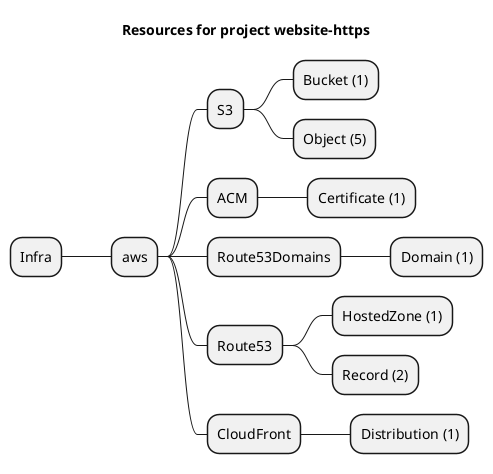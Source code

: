 @startmindmap
title Resources for project website-https
skinparam monochrome true
+ Infra
++ aws
+++ S3
++++ Bucket (1)
++++ Object (5)
+++ ACM
++++ Certificate (1)
+++ Route53Domains
++++ Domain (1)
+++ Route53
++++ HostedZone (1)
++++ Record (2)
+++ CloudFront
++++ Distribution (1)
@endmindmap